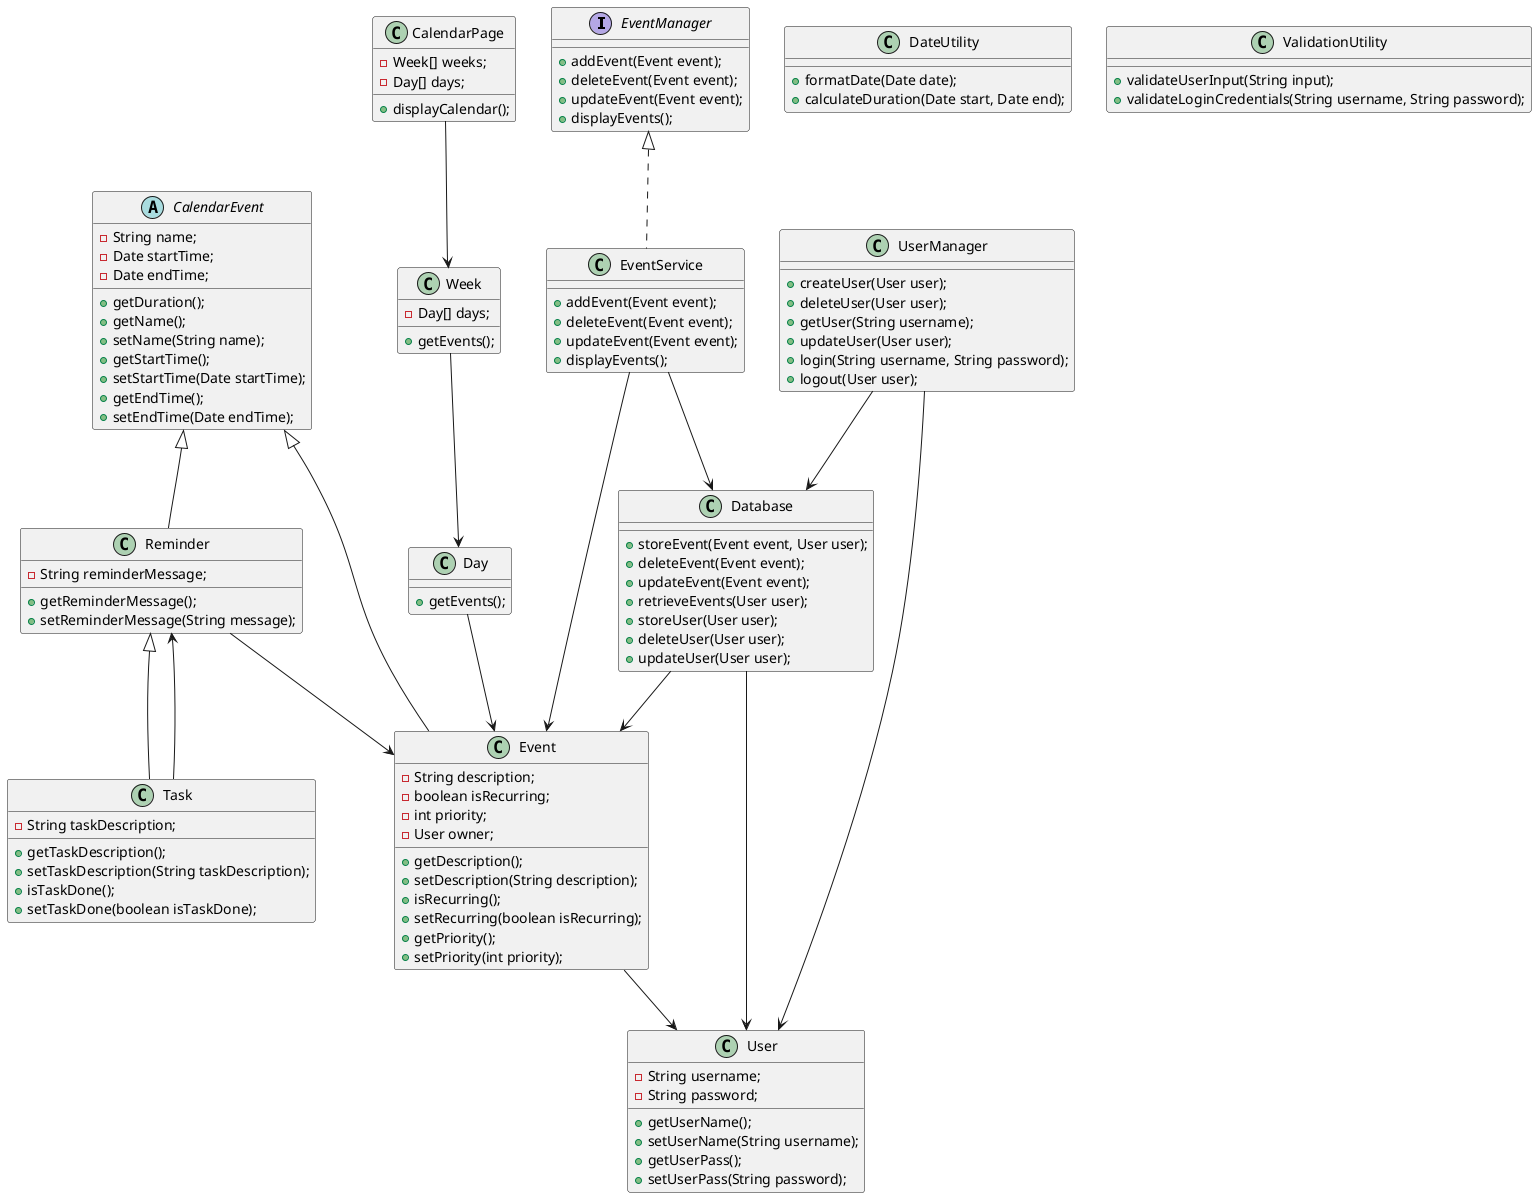 @startuml
interface EventManager {
    +addEvent(Event event);
    +deleteEvent(Event event);
    +updateEvent(Event event);
    +displayEvents();
}

class EventService implements EventManager {
    +addEvent(Event event);
    +deleteEvent(Event event);
    +updateEvent(Event event);
    +displayEvents();
}

abstract class CalendarEvent {
    -String name;
    -Date startTime;
    -Date endTime;
    +getDuration();
    +getName();
    +setName(String name);
    +getStartTime();
    +setStartTime(Date startTime);
    +getEndTime();
    +setEndTime(Date endTime);
}

class Event extends CalendarEvent {
    -String description;
    -boolean isRecurring;
    -int priority;
    -User owner;
    +getDescription();
    +setDescription(String description);
    +isRecurring();
    +setRecurring(boolean isRecurring);
    +getPriority();
    +setPriority(int priority);
}

class Reminder extends CalendarEvent {
    -String reminderMessage;
    +getReminderMessage();
    +setReminderMessage(String message);
}

class Task extends Reminder {
  -String taskDescription;
  +getTaskDescription();
  +setTaskDescription(String taskDescription);
  +isTaskDone();
  +setTaskDone(boolean isTaskDone);
}

class CalendarPage {
    -Week[] weeks;
    -Day[] days;
    +displayCalendar();
}

class Week {
    -Day[] days;
    +getEvents();
}

class Day {
    +getEvents();
}

class User {
    -String username;
    -String password;
    +getUserName();
    +setUserName(String username);
    +getUserPass();
    +setUserPass(String password);
}

class UserManager {
    +createUser(User user);
    +deleteUser(User user);
    +getUser(String username);
    +updateUser(User user);
    +login(String username, String password);
    +logout(User user);
}

class Database {
    +storeEvent(Event event, User user);
    +deleteEvent(Event event);
    +updateEvent(Event event);
    +retrieveEvents(User user);
    +storeUser(User user);
    +deleteUser(User user);
    +updateUser(User user);
}

class DateUtility {
    +formatDate(Date date);
    +calculateDuration(Date start, Date end);
}

class ValidationUtility {
    +validateUserInput(String input);
    +validateLoginCredentials(String username, String password);
}

EventService --> Database
Event --> User
EventService --> Event
Reminder --> Event
Task --> Reminder
CalendarPage --> Week
Week --> Day
Day --> Event
UserManager --> User
UserManager --> Database
Database --> User
Database --> Event
@enduml
